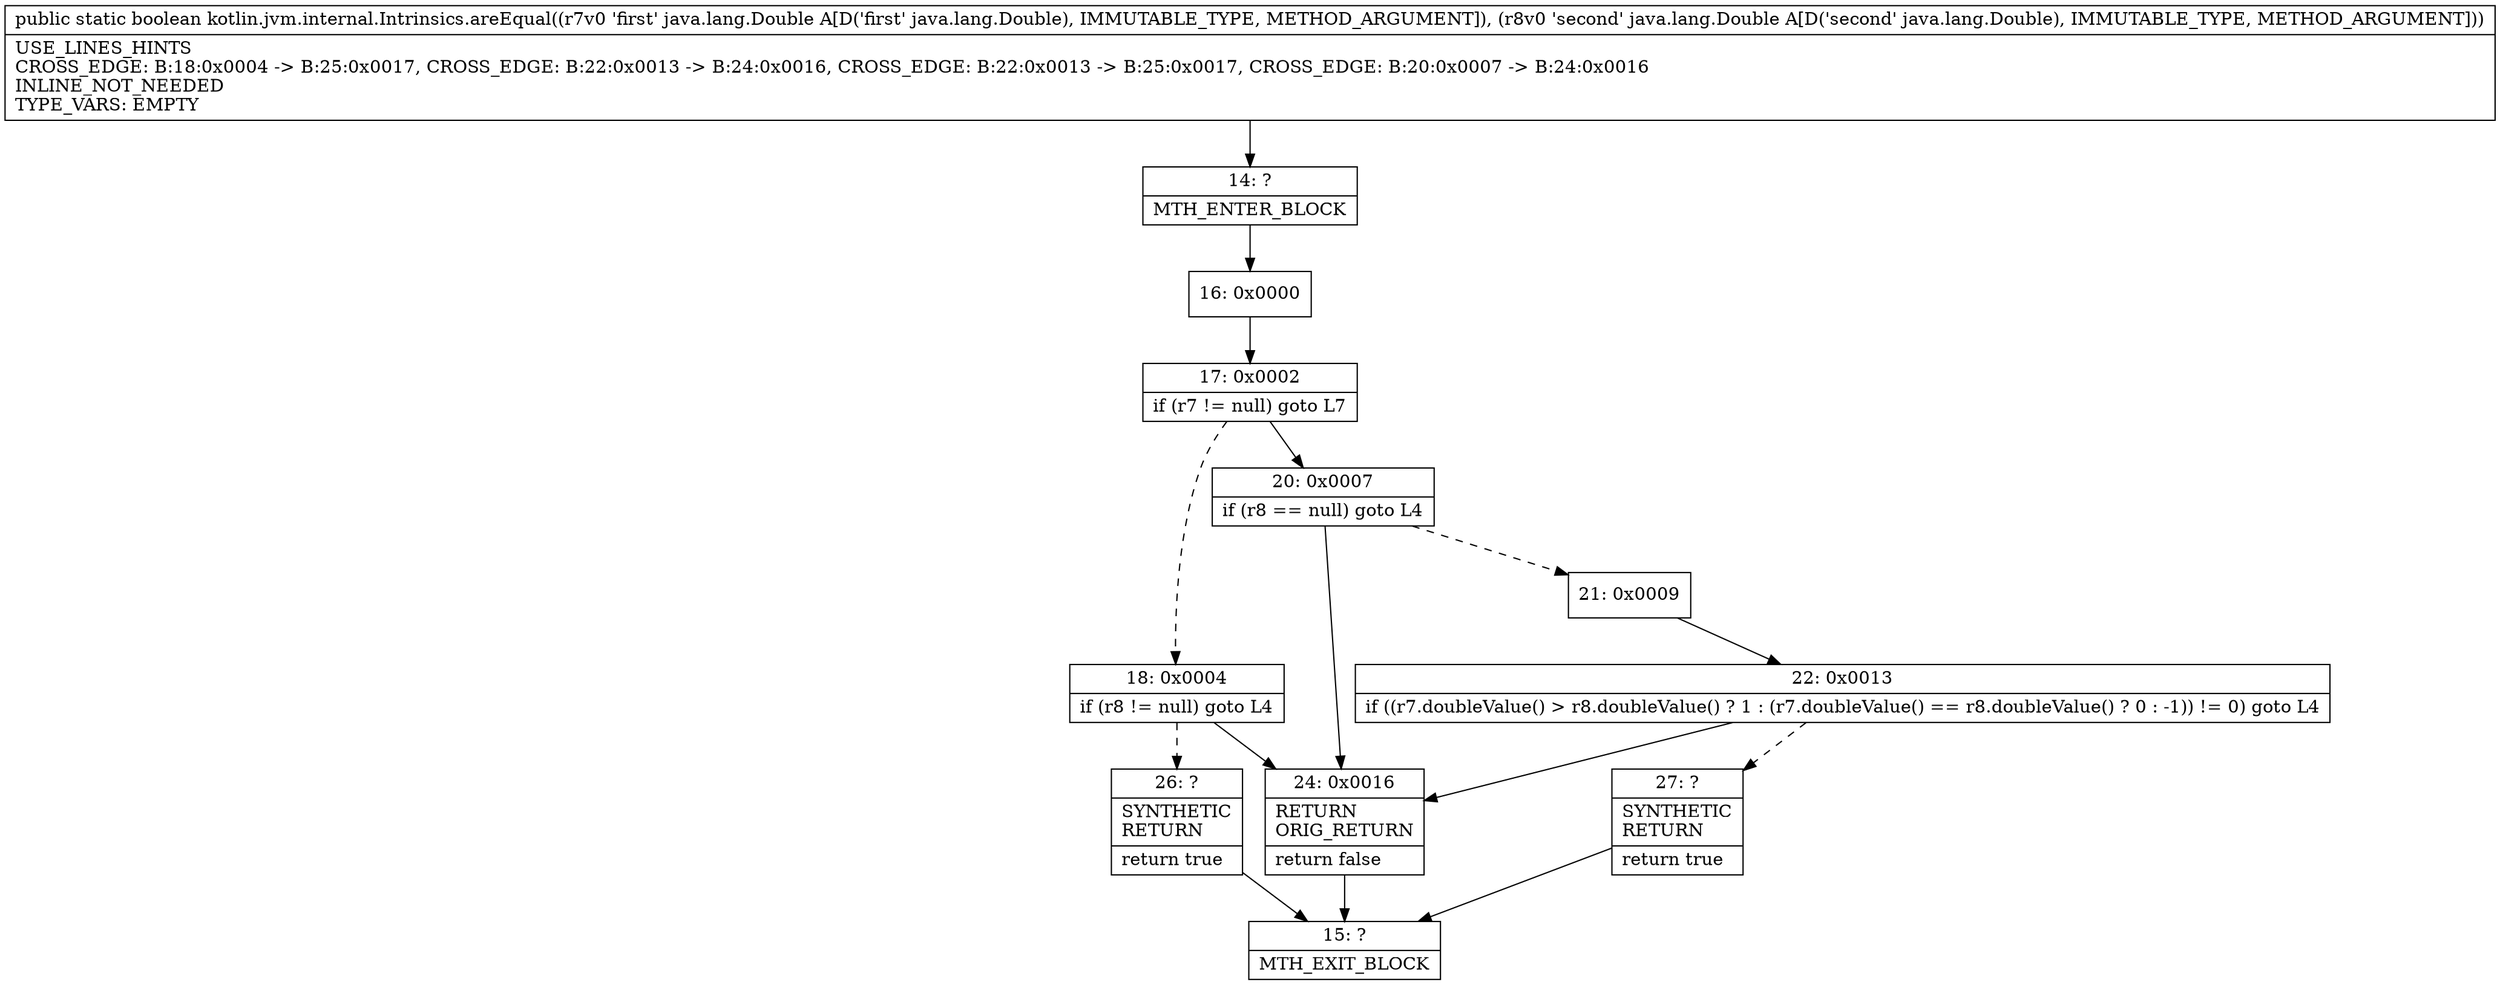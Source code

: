 digraph "CFG forkotlin.jvm.internal.Intrinsics.areEqual(Ljava\/lang\/Double;Ljava\/lang\/Double;)Z" {
Node_14 [shape=record,label="{14\:\ ?|MTH_ENTER_BLOCK\l}"];
Node_16 [shape=record,label="{16\:\ 0x0000}"];
Node_17 [shape=record,label="{17\:\ 0x0002|if (r7 != null) goto L7\l}"];
Node_18 [shape=record,label="{18\:\ 0x0004|if (r8 != null) goto L4\l}"];
Node_24 [shape=record,label="{24\:\ 0x0016|RETURN\lORIG_RETURN\l|return false\l}"];
Node_15 [shape=record,label="{15\:\ ?|MTH_EXIT_BLOCK\l}"];
Node_26 [shape=record,label="{26\:\ ?|SYNTHETIC\lRETURN\l|return true\l}"];
Node_20 [shape=record,label="{20\:\ 0x0007|if (r8 == null) goto L4\l}"];
Node_21 [shape=record,label="{21\:\ 0x0009}"];
Node_22 [shape=record,label="{22\:\ 0x0013|if ((r7.doubleValue() \> r8.doubleValue() ? 1 : (r7.doubleValue() == r8.doubleValue() ? 0 : \-1)) != 0) goto L4\l}"];
Node_27 [shape=record,label="{27\:\ ?|SYNTHETIC\lRETURN\l|return true\l}"];
MethodNode[shape=record,label="{public static boolean kotlin.jvm.internal.Intrinsics.areEqual((r7v0 'first' java.lang.Double A[D('first' java.lang.Double), IMMUTABLE_TYPE, METHOD_ARGUMENT]), (r8v0 'second' java.lang.Double A[D('second' java.lang.Double), IMMUTABLE_TYPE, METHOD_ARGUMENT]))  | USE_LINES_HINTS\lCROSS_EDGE: B:18:0x0004 \-\> B:25:0x0017, CROSS_EDGE: B:22:0x0013 \-\> B:24:0x0016, CROSS_EDGE: B:22:0x0013 \-\> B:25:0x0017, CROSS_EDGE: B:20:0x0007 \-\> B:24:0x0016\lINLINE_NOT_NEEDED\lTYPE_VARS: EMPTY\l}"];
MethodNode -> Node_14;Node_14 -> Node_16;
Node_16 -> Node_17;
Node_17 -> Node_18[style=dashed];
Node_17 -> Node_20;
Node_18 -> Node_24;
Node_18 -> Node_26[style=dashed];
Node_24 -> Node_15;
Node_26 -> Node_15;
Node_20 -> Node_21[style=dashed];
Node_20 -> Node_24;
Node_21 -> Node_22;
Node_22 -> Node_24;
Node_22 -> Node_27[style=dashed];
Node_27 -> Node_15;
}

